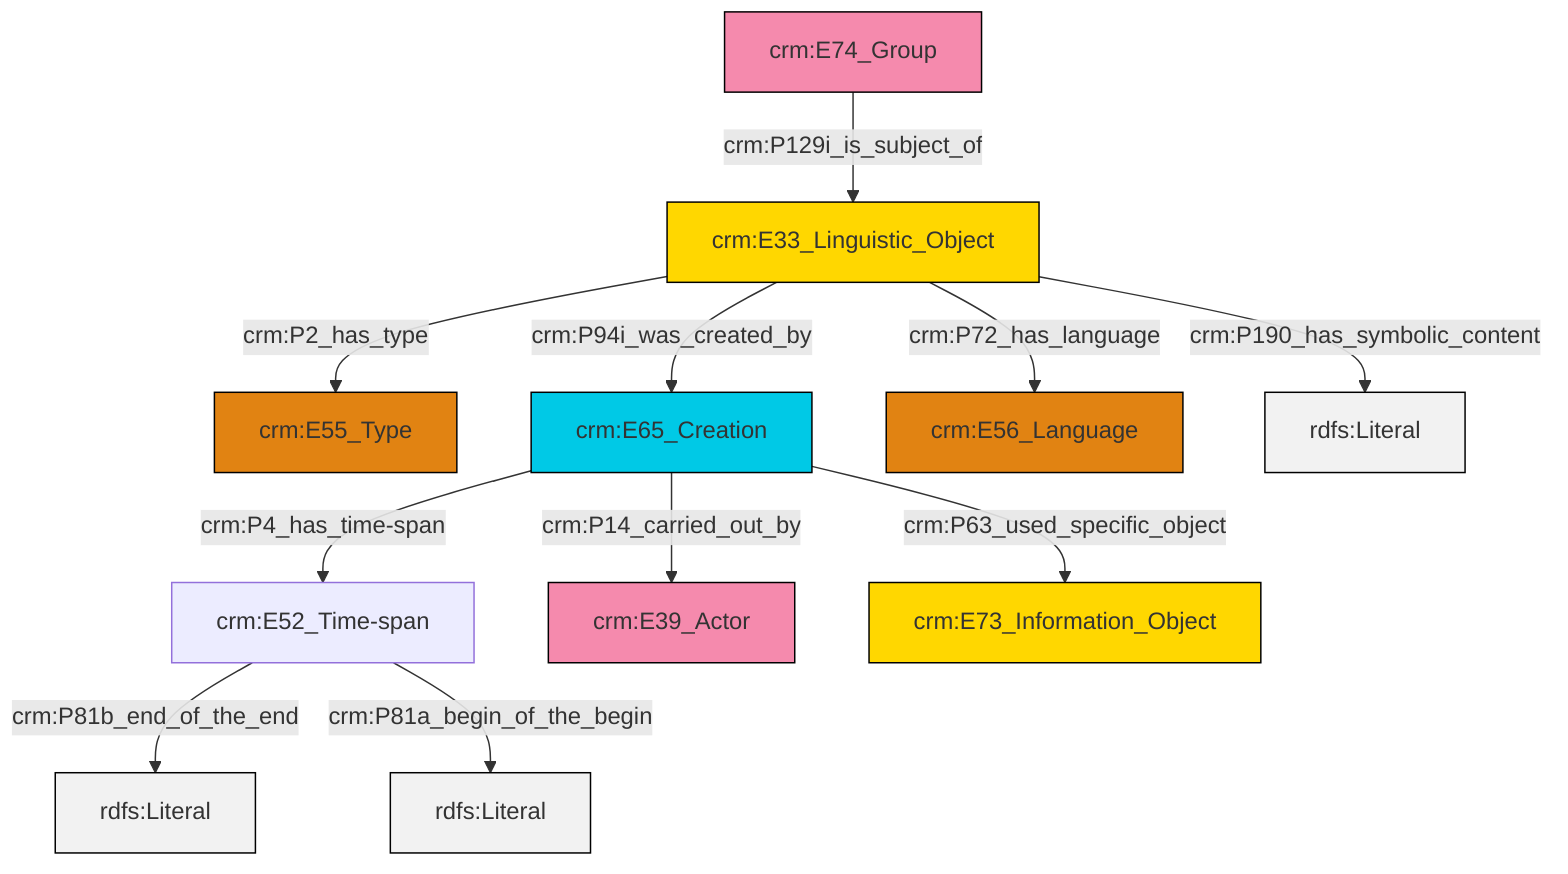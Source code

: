 graph TD
classDef Literal fill:#f2f2f2,stroke:#000000;
classDef CRM_Entity fill:#FFFFFF,stroke:#000000;
classDef Temporal_Entity fill:#00C9E6, stroke:#000000;
classDef Type fill:#E18312, stroke:#000000;
classDef Time-Span fill:#2C9C91, stroke:#000000;
classDef Appellation fill:#FFEB7F, stroke:#000000;
classDef Place fill:#008836, stroke:#000000;
classDef Persistent_Item fill:#B266B2, stroke:#000000;
classDef Conceptual_Object fill:#FFD700, stroke:#000000;
classDef Physical_Thing fill:#D2B48C, stroke:#000000;
classDef Actor fill:#f58aad, stroke:#000000;
classDef PC_Classes fill:#4ce600, stroke:#000000;
classDef Multi fill:#cccccc,stroke:#000000;

0["crm:E33_Linguistic_Object"]:::Conceptual_Object -->|crm:P2_has_type| 1["crm:E55_Type"]:::Type
4["crm:E52_Time-span"]:::Default -->|crm:P81b_end_of_the_end| 5[rdfs:Literal]:::Literal
4["crm:E52_Time-span"]:::Default -->|crm:P81a_begin_of_the_begin| 6[rdfs:Literal]:::Literal
7["crm:E74_Group"]:::Actor -->|crm:P129i_is_subject_of| 0["crm:E33_Linguistic_Object"]:::Conceptual_Object
11["crm:E65_Creation"]:::Temporal_Entity -->|crm:P14_carried_out_by| 9["crm:E39_Actor"]:::Actor
11["crm:E65_Creation"]:::Temporal_Entity -->|crm:P4_has_time-span| 4["crm:E52_Time-span"]:::Default
0["crm:E33_Linguistic_Object"]:::Conceptual_Object -->|crm:P94i_was_created_by| 11["crm:E65_Creation"]:::Temporal_Entity
0["crm:E33_Linguistic_Object"]:::Conceptual_Object -->|crm:P72_has_language| 14["crm:E56_Language"]:::Type
0["crm:E33_Linguistic_Object"]:::Conceptual_Object -->|crm:P190_has_symbolic_content| 17[rdfs:Literal]:::Literal
11["crm:E65_Creation"]:::Temporal_Entity -->|crm:P63_used_specific_object| 12["crm:E73_Information_Object"]:::Conceptual_Object